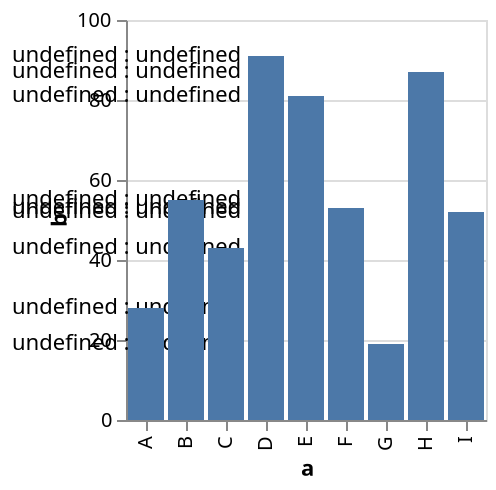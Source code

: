 {
  "$schema": "https://vega.github.io/schema/vega-lite/v4.json",
  "data": {
    "values": [
      {"a": "A", "b": 28}, {"a": "B", "b": 55}, {"a": "C", "b": 43},
      {"a": "D", "b": 91}, {"a": "E", "b": 81}, {"a": "F", "b": 53},
      {"a": "G", "b": 19}, {"a": "H", "b": 87}, {"a": "I", "b": 52}
    ]
  },
  "layer": [{
    "mark": "text",
    "encoding": {
      "text": {"value": {"expr": "tooltip.a + ' : ' + tooltip.b"}},
      "x": {"value": {"expr": "tooltip.a"}},
      "y": {"field": "b", "type": "quantitative"}
    }
  }, {
    "params": [{
      "name": "tooltip",
      "select": {
        "type": "point",
        "on": "hover"
      }
    }],
    "mark": "bar",
    "encoding": {
      "x": {"field": "a"},
      "y": {"field": "b", "type": "quantitative"}
    }
  }]
}
